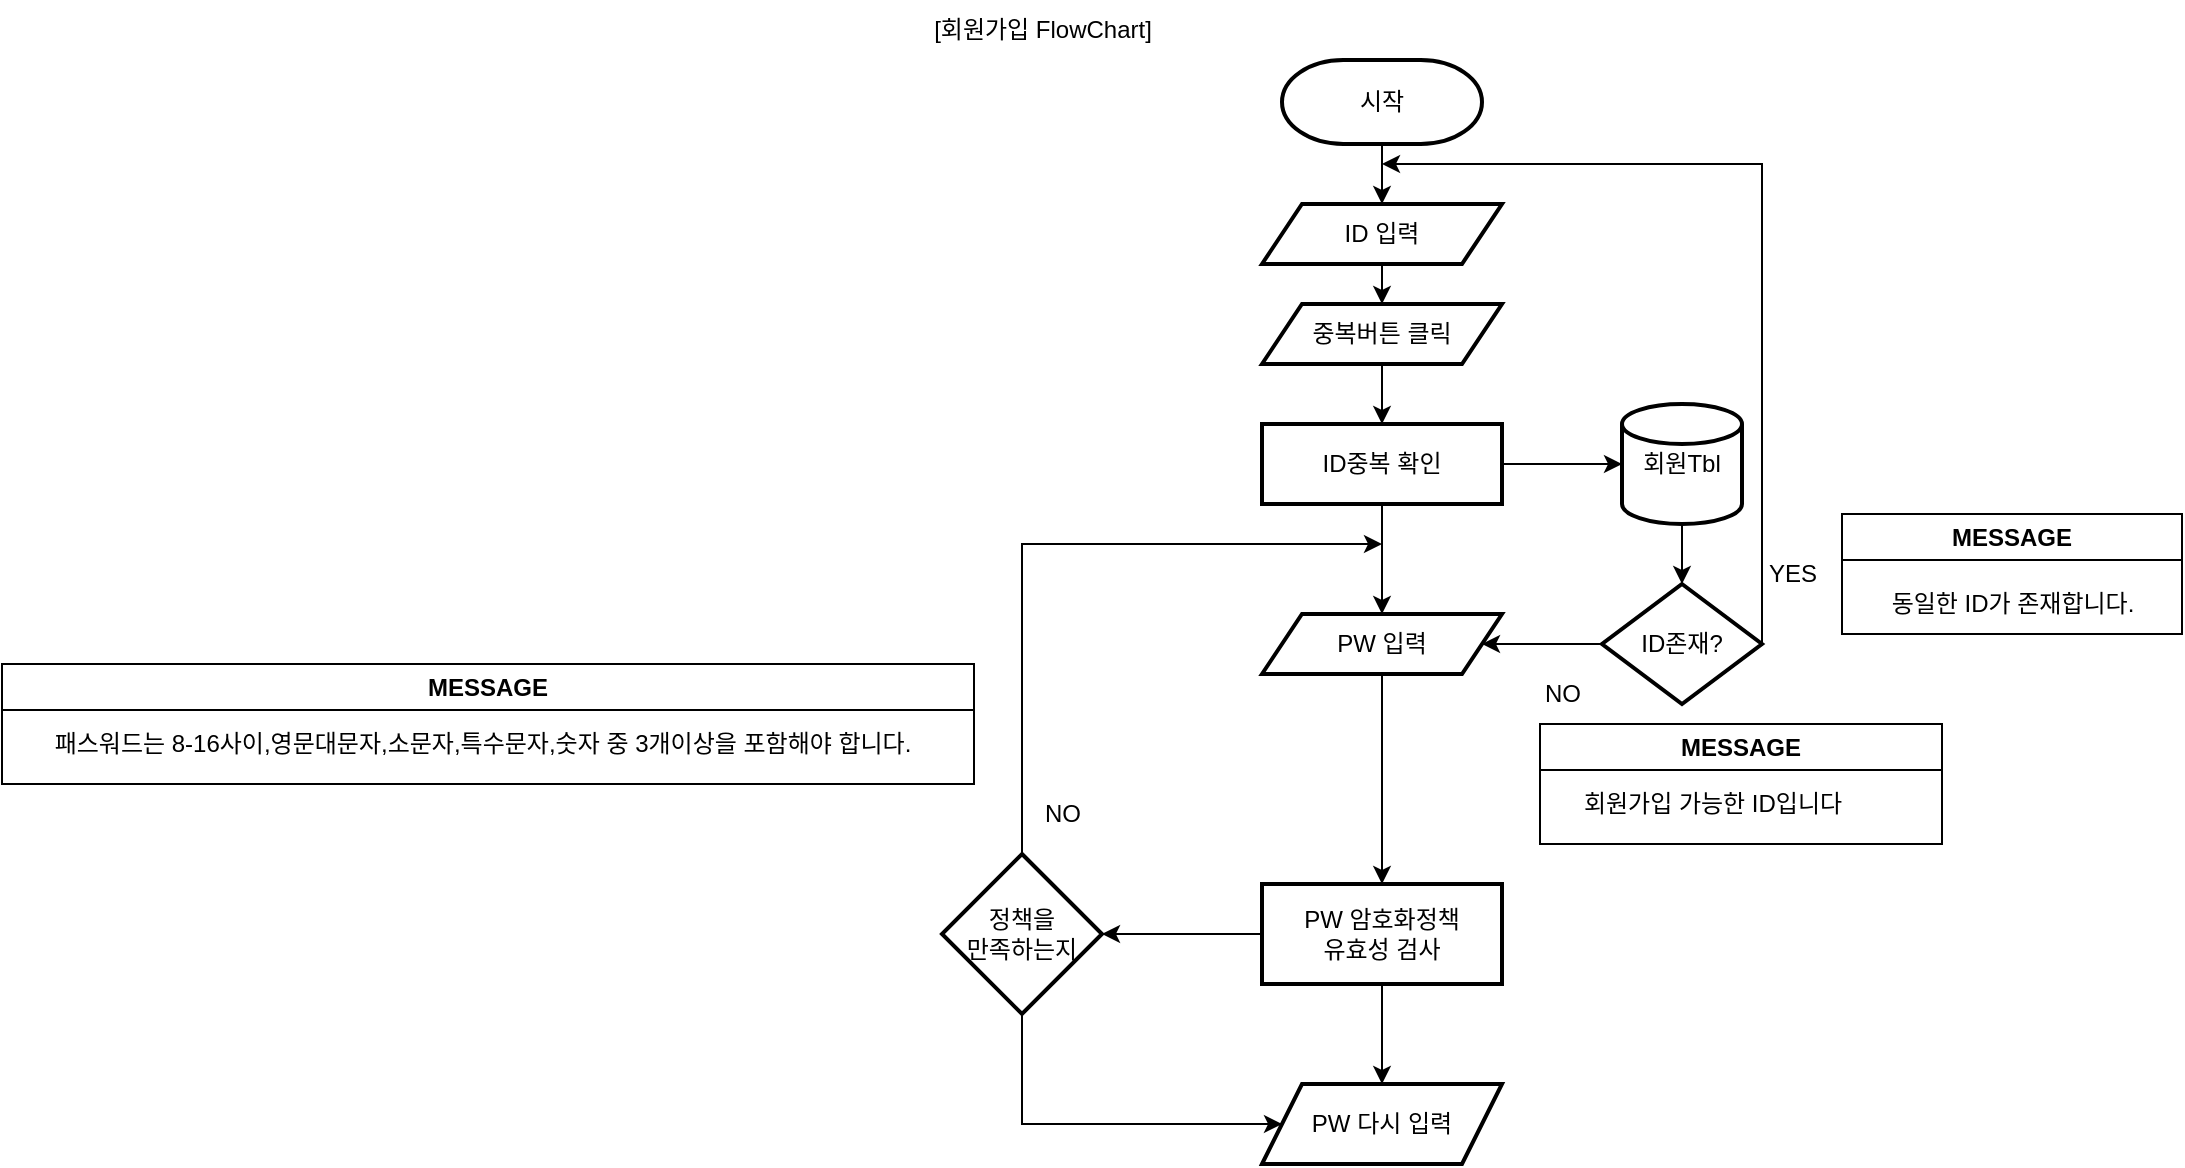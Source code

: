 <mxfile version="22.1.15" type="device">
  <diagram id="C5RBs43oDa-KdzZeNtuy" name="Page-1">
    <mxGraphModel dx="1646" dy="426" grid="1" gridSize="10" guides="1" tooltips="1" connect="1" arrows="1" fold="1" page="1" pageScale="1" pageWidth="827" pageHeight="1169" math="0" shadow="0">
      <root>
        <mxCell id="WIyWlLk6GJQsqaUBKTNV-0" />
        <mxCell id="WIyWlLk6GJQsqaUBKTNV-1" parent="WIyWlLk6GJQsqaUBKTNV-0" />
        <mxCell id="WWriRaiVIZiZ4C2qJKqK-0" value="[회원가입 FlowChart]" style="text;html=1;align=center;verticalAlign=middle;resizable=0;points=[];autosize=1;strokeColor=none;fillColor=none;" vertex="1" parent="WIyWlLk6GJQsqaUBKTNV-1">
          <mxGeometry x="10" y="78" width="140" height="30" as="geometry" />
        </mxCell>
        <mxCell id="WWriRaiVIZiZ4C2qJKqK-3" value="" style="edgeStyle=orthogonalEdgeStyle;rounded=0;orthogonalLoop=1;jettySize=auto;html=1;" edge="1" parent="WIyWlLk6GJQsqaUBKTNV-1" source="WWriRaiVIZiZ4C2qJKqK-1" target="WWriRaiVIZiZ4C2qJKqK-2">
          <mxGeometry relative="1" as="geometry" />
        </mxCell>
        <mxCell id="WWriRaiVIZiZ4C2qJKqK-1" value="시작" style="strokeWidth=2;html=1;shape=mxgraph.flowchart.terminator;whiteSpace=wrap;" vertex="1" parent="WIyWlLk6GJQsqaUBKTNV-1">
          <mxGeometry x="200" y="108" width="100" height="42" as="geometry" />
        </mxCell>
        <mxCell id="WWriRaiVIZiZ4C2qJKqK-5" value="" style="edgeStyle=orthogonalEdgeStyle;rounded=0;orthogonalLoop=1;jettySize=auto;html=1;" edge="1" parent="WIyWlLk6GJQsqaUBKTNV-1" source="WWriRaiVIZiZ4C2qJKqK-2" target="WWriRaiVIZiZ4C2qJKqK-4">
          <mxGeometry relative="1" as="geometry" />
        </mxCell>
        <mxCell id="WWriRaiVIZiZ4C2qJKqK-2" value="ID 입력" style="shape=parallelogram;perimeter=parallelogramPerimeter;whiteSpace=wrap;html=1;fixedSize=1;strokeWidth=2;" vertex="1" parent="WIyWlLk6GJQsqaUBKTNV-1">
          <mxGeometry x="190" y="180" width="120" height="30" as="geometry" />
        </mxCell>
        <mxCell id="WWriRaiVIZiZ4C2qJKqK-7" value="" style="edgeStyle=orthogonalEdgeStyle;rounded=0;orthogonalLoop=1;jettySize=auto;html=1;" edge="1" parent="WIyWlLk6GJQsqaUBKTNV-1" source="WWriRaiVIZiZ4C2qJKqK-4" target="WWriRaiVIZiZ4C2qJKqK-6">
          <mxGeometry relative="1" as="geometry" />
        </mxCell>
        <mxCell id="WWriRaiVIZiZ4C2qJKqK-4" value="중복버튼 클릭" style="shape=parallelogram;perimeter=parallelogramPerimeter;whiteSpace=wrap;html=1;fixedSize=1;strokeWidth=2;" vertex="1" parent="WIyWlLk6GJQsqaUBKTNV-1">
          <mxGeometry x="190" y="230" width="120" height="30" as="geometry" />
        </mxCell>
        <mxCell id="WWriRaiVIZiZ4C2qJKqK-9" value="" style="edgeStyle=orthogonalEdgeStyle;rounded=0;orthogonalLoop=1;jettySize=auto;html=1;" edge="1" parent="WIyWlLk6GJQsqaUBKTNV-1" source="WWriRaiVIZiZ4C2qJKqK-6" target="WWriRaiVIZiZ4C2qJKqK-8">
          <mxGeometry relative="1" as="geometry" />
        </mxCell>
        <mxCell id="WWriRaiVIZiZ4C2qJKqK-27" value="" style="edgeStyle=orthogonalEdgeStyle;rounded=0;orthogonalLoop=1;jettySize=auto;html=1;" edge="1" parent="WIyWlLk6GJQsqaUBKTNV-1" source="WWriRaiVIZiZ4C2qJKqK-6" target="WWriRaiVIZiZ4C2qJKqK-17">
          <mxGeometry relative="1" as="geometry" />
        </mxCell>
        <mxCell id="WWriRaiVIZiZ4C2qJKqK-6" value="ID중복 확인" style="whiteSpace=wrap;html=1;strokeWidth=2;" vertex="1" parent="WIyWlLk6GJQsqaUBKTNV-1">
          <mxGeometry x="190" y="290" width="120" height="40" as="geometry" />
        </mxCell>
        <mxCell id="WWriRaiVIZiZ4C2qJKqK-11" value="" style="edgeStyle=orthogonalEdgeStyle;rounded=0;orthogonalLoop=1;jettySize=auto;html=1;" edge="1" parent="WIyWlLk6GJQsqaUBKTNV-1" source="WWriRaiVIZiZ4C2qJKqK-8" target="WWriRaiVIZiZ4C2qJKqK-10">
          <mxGeometry relative="1" as="geometry" />
        </mxCell>
        <mxCell id="WWriRaiVIZiZ4C2qJKqK-8" value="회원Tbl" style="strokeWidth=2;html=1;shape=mxgraph.flowchart.database;whiteSpace=wrap;" vertex="1" parent="WIyWlLk6GJQsqaUBKTNV-1">
          <mxGeometry x="370" y="280" width="60" height="60" as="geometry" />
        </mxCell>
        <mxCell id="WWriRaiVIZiZ4C2qJKqK-18" value="" style="edgeStyle=orthogonalEdgeStyle;rounded=0;orthogonalLoop=1;jettySize=auto;html=1;" edge="1" parent="WIyWlLk6GJQsqaUBKTNV-1" source="WWriRaiVIZiZ4C2qJKqK-10" target="WWriRaiVIZiZ4C2qJKqK-17">
          <mxGeometry relative="1" as="geometry" />
        </mxCell>
        <mxCell id="WWriRaiVIZiZ4C2qJKqK-10" value="ID존재?" style="rhombus;whiteSpace=wrap;html=1;strokeWidth=2;" vertex="1" parent="WIyWlLk6GJQsqaUBKTNV-1">
          <mxGeometry x="360" y="370" width="80" height="60" as="geometry" />
        </mxCell>
        <mxCell id="WWriRaiVIZiZ4C2qJKqK-12" value="" style="endArrow=classic;html=1;rounded=0;" edge="1" parent="WIyWlLk6GJQsqaUBKTNV-1">
          <mxGeometry width="50" height="50" relative="1" as="geometry">
            <mxPoint x="440" y="400" as="sourcePoint" />
            <mxPoint x="250" y="160" as="targetPoint" />
            <Array as="points">
              <mxPoint x="440" y="160" />
            </Array>
          </mxGeometry>
        </mxCell>
        <mxCell id="WWriRaiVIZiZ4C2qJKqK-13" value="YES" style="text;html=1;align=center;verticalAlign=middle;resizable=0;points=[];autosize=1;strokeColor=none;fillColor=none;" vertex="1" parent="WIyWlLk6GJQsqaUBKTNV-1">
          <mxGeometry x="430" y="350" width="50" height="30" as="geometry" />
        </mxCell>
        <mxCell id="WWriRaiVIZiZ4C2qJKqK-14" value="NO" style="text;html=1;align=center;verticalAlign=middle;resizable=0;points=[];autosize=1;strokeColor=none;fillColor=none;" vertex="1" parent="WIyWlLk6GJQsqaUBKTNV-1">
          <mxGeometry x="320" y="410" width="40" height="30" as="geometry" />
        </mxCell>
        <mxCell id="WWriRaiVIZiZ4C2qJKqK-15" value="MESSAGE" style="swimlane;whiteSpace=wrap;html=1;" vertex="1" parent="WIyWlLk6GJQsqaUBKTNV-1">
          <mxGeometry x="480" y="335" width="170" height="60" as="geometry" />
        </mxCell>
        <mxCell id="WWriRaiVIZiZ4C2qJKqK-16" value="동일한 ID가 존재합니다." style="text;html=1;align=center;verticalAlign=middle;resizable=0;points=[];autosize=1;strokeColor=none;fillColor=none;" vertex="1" parent="WWriRaiVIZiZ4C2qJKqK-15">
          <mxGeometry x="10" y="30" width="150" height="30" as="geometry" />
        </mxCell>
        <mxCell id="WWriRaiVIZiZ4C2qJKqK-22" value="" style="edgeStyle=orthogonalEdgeStyle;rounded=0;orthogonalLoop=1;jettySize=auto;html=1;" edge="1" parent="WIyWlLk6GJQsqaUBKTNV-1" source="WWriRaiVIZiZ4C2qJKqK-17" target="WWriRaiVIZiZ4C2qJKqK-21">
          <mxGeometry relative="1" as="geometry" />
        </mxCell>
        <mxCell id="WWriRaiVIZiZ4C2qJKqK-17" value="PW 입력" style="shape=parallelogram;perimeter=parallelogramPerimeter;whiteSpace=wrap;html=1;fixedSize=1;strokeWidth=2;" vertex="1" parent="WIyWlLk6GJQsqaUBKTNV-1">
          <mxGeometry x="190" y="385" width="120" height="30" as="geometry" />
        </mxCell>
        <mxCell id="WWriRaiVIZiZ4C2qJKqK-19" value="MESSAGE" style="swimlane;whiteSpace=wrap;html=1;" vertex="1" parent="WIyWlLk6GJQsqaUBKTNV-1">
          <mxGeometry x="329" y="440" width="201" height="60" as="geometry" />
        </mxCell>
        <mxCell id="WWriRaiVIZiZ4C2qJKqK-20" value="회원가입 가능한 ID입니다" style="text;html=1;align=center;verticalAlign=middle;resizable=0;points=[];autosize=1;strokeColor=none;fillColor=none;" vertex="1" parent="WWriRaiVIZiZ4C2qJKqK-19">
          <mxGeometry x="6" y="25" width="160" height="30" as="geometry" />
        </mxCell>
        <mxCell id="WWriRaiVIZiZ4C2qJKqK-24" value="" style="edgeStyle=orthogonalEdgeStyle;rounded=0;orthogonalLoop=1;jettySize=auto;html=1;" edge="1" parent="WIyWlLk6GJQsqaUBKTNV-1" source="WWriRaiVIZiZ4C2qJKqK-21" target="WWriRaiVIZiZ4C2qJKqK-23">
          <mxGeometry relative="1" as="geometry" />
        </mxCell>
        <mxCell id="WWriRaiVIZiZ4C2qJKqK-26" value="" style="edgeStyle=orthogonalEdgeStyle;rounded=0;orthogonalLoop=1;jettySize=auto;html=1;" edge="1" parent="WIyWlLk6GJQsqaUBKTNV-1" source="WWriRaiVIZiZ4C2qJKqK-21" target="WWriRaiVIZiZ4C2qJKqK-25">
          <mxGeometry relative="1" as="geometry" />
        </mxCell>
        <mxCell id="WWriRaiVIZiZ4C2qJKqK-21" value="PW 암호화정책 &lt;br&gt;유효성 검사" style="whiteSpace=wrap;html=1;strokeWidth=2;" vertex="1" parent="WIyWlLk6GJQsqaUBKTNV-1">
          <mxGeometry x="190" y="520" width="120" height="50" as="geometry" />
        </mxCell>
        <mxCell id="WWriRaiVIZiZ4C2qJKqK-23" value="정책을&lt;br&gt;만족하는지" style="rhombus;whiteSpace=wrap;html=1;strokeWidth=2;" vertex="1" parent="WIyWlLk6GJQsqaUBKTNV-1">
          <mxGeometry x="30" y="505" width="80" height="80" as="geometry" />
        </mxCell>
        <mxCell id="WWriRaiVIZiZ4C2qJKqK-25" value="PW 다시 입력" style="shape=parallelogram;perimeter=parallelogramPerimeter;whiteSpace=wrap;html=1;fixedSize=1;strokeWidth=2;" vertex="1" parent="WIyWlLk6GJQsqaUBKTNV-1">
          <mxGeometry x="190" y="620" width="120" height="40" as="geometry" />
        </mxCell>
        <mxCell id="WWriRaiVIZiZ4C2qJKqK-28" value="" style="endArrow=classic;html=1;rounded=0;exitX=0.5;exitY=0;exitDx=0;exitDy=0;" edge="1" parent="WIyWlLk6GJQsqaUBKTNV-1" source="WWriRaiVIZiZ4C2qJKqK-23">
          <mxGeometry width="50" height="50" relative="1" as="geometry">
            <mxPoint x="290" y="480" as="sourcePoint" />
            <mxPoint x="250" y="350" as="targetPoint" />
            <Array as="points">
              <mxPoint x="70" y="350" />
            </Array>
          </mxGeometry>
        </mxCell>
        <mxCell id="WWriRaiVIZiZ4C2qJKqK-29" value="NO" style="text;html=1;align=center;verticalAlign=middle;resizable=0;points=[];autosize=1;strokeColor=none;fillColor=none;" vertex="1" parent="WIyWlLk6GJQsqaUBKTNV-1">
          <mxGeometry x="70" y="470" width="40" height="30" as="geometry" />
        </mxCell>
        <mxCell id="WWriRaiVIZiZ4C2qJKqK-30" value="" style="endArrow=classic;html=1;rounded=0;exitX=0.5;exitY=1;exitDx=0;exitDy=0;entryX=0;entryY=0.5;entryDx=0;entryDy=0;" edge="1" parent="WIyWlLk6GJQsqaUBKTNV-1" source="WWriRaiVIZiZ4C2qJKqK-23" target="WWriRaiVIZiZ4C2qJKqK-25">
          <mxGeometry width="50" height="50" relative="1" as="geometry">
            <mxPoint x="290" y="540" as="sourcePoint" />
            <mxPoint x="340" y="490" as="targetPoint" />
            <Array as="points">
              <mxPoint x="70" y="640" />
            </Array>
          </mxGeometry>
        </mxCell>
        <mxCell id="WWriRaiVIZiZ4C2qJKqK-31" value="MESSAGE" style="swimlane;whiteSpace=wrap;html=1;" vertex="1" parent="WIyWlLk6GJQsqaUBKTNV-1">
          <mxGeometry x="-440" y="410" width="486" height="60" as="geometry" />
        </mxCell>
        <mxCell id="WWriRaiVIZiZ4C2qJKqK-32" value="패스워드는 8-16사이,영문대문자,소문자,특수문자,숫자 중 3개이상을 포함해야 합니다." style="text;html=1;align=center;verticalAlign=middle;resizable=0;points=[];autosize=1;strokeColor=none;fillColor=none;" vertex="1" parent="WWriRaiVIZiZ4C2qJKqK-31">
          <mxGeometry y="25" width="480" height="30" as="geometry" />
        </mxCell>
      </root>
    </mxGraphModel>
  </diagram>
</mxfile>

